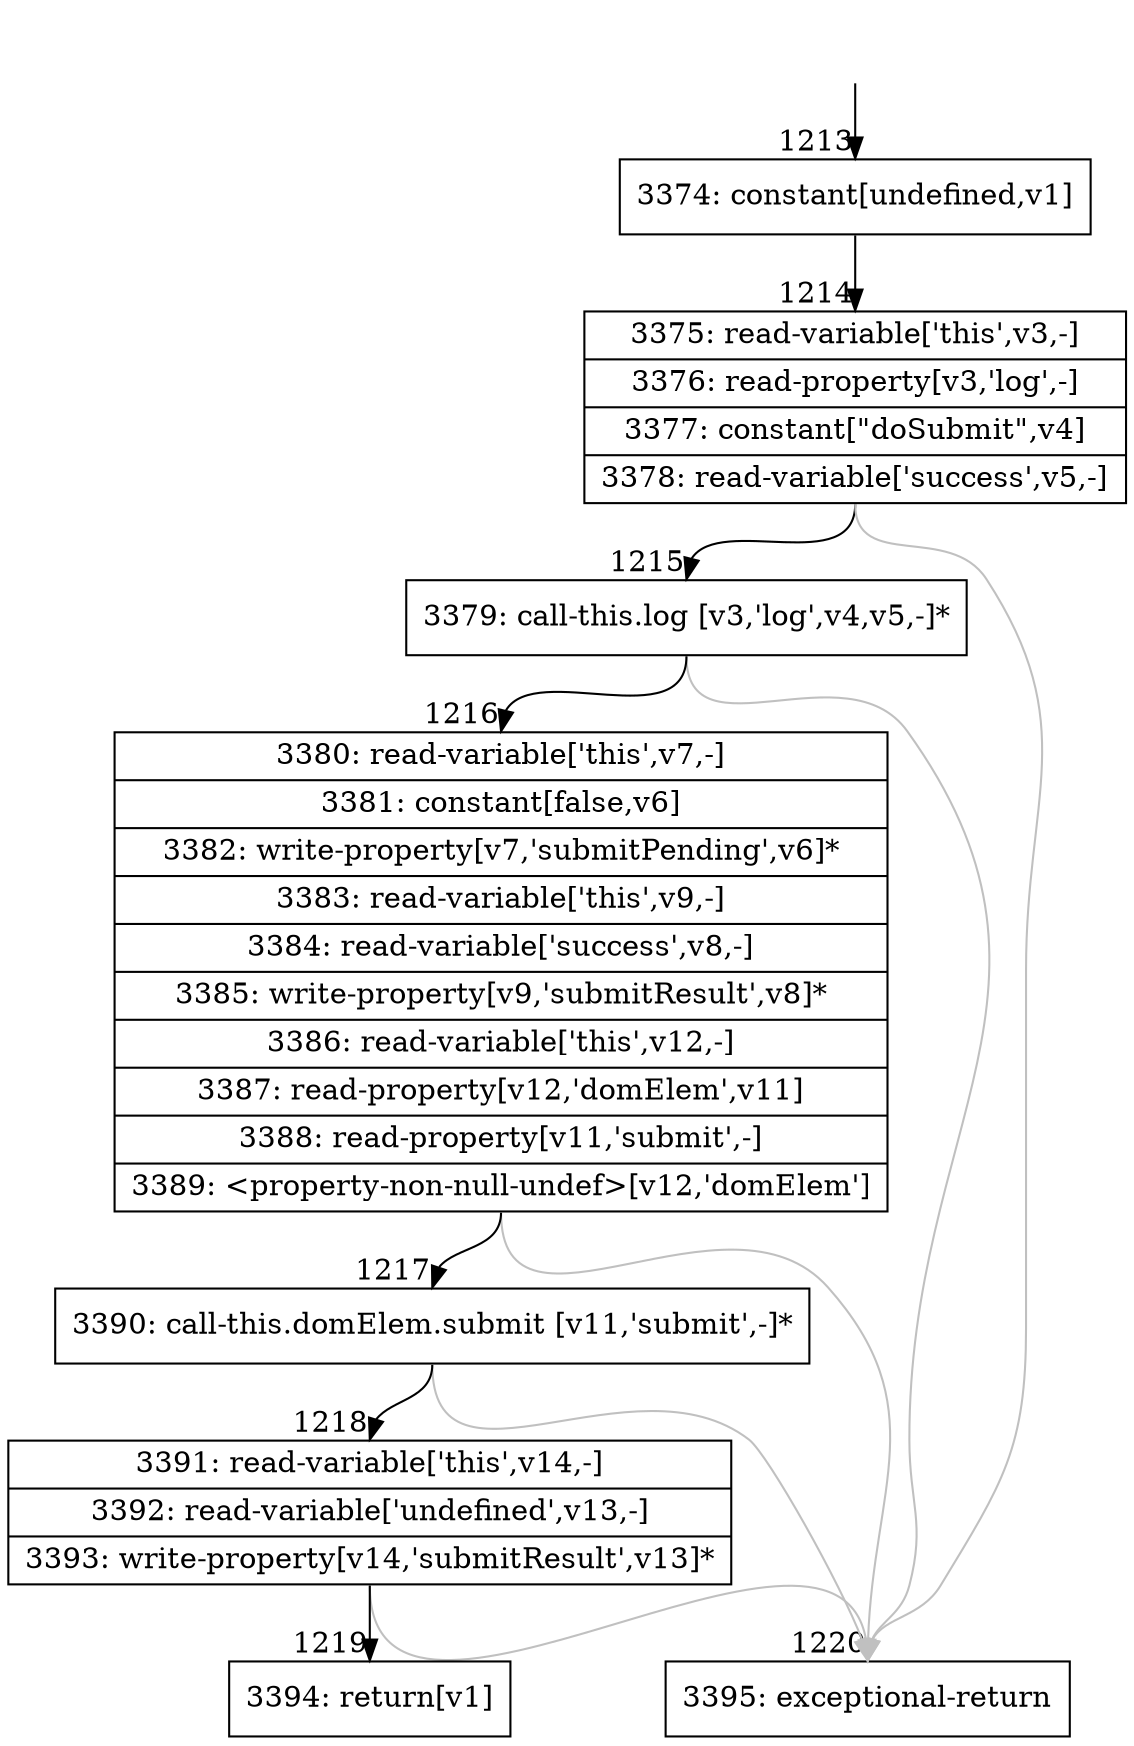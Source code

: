 digraph {
rankdir="TD"
BB_entry112[shape=none,label=""];
BB_entry112 -> BB1213 [tailport=s, headport=n, headlabel="    1213"]
BB1213 [shape=record label="{3374: constant[undefined,v1]}" ] 
BB1213 -> BB1214 [tailport=s, headport=n, headlabel="      1214"]
BB1214 [shape=record label="{3375: read-variable['this',v3,-]|3376: read-property[v3,'log',-]|3377: constant[\"doSubmit\",v4]|3378: read-variable['success',v5,-]}" ] 
BB1214 -> BB1215 [tailport=s, headport=n, headlabel="      1215"]
BB1214 -> BB1220 [tailport=s, headport=n, color=gray, headlabel="      1220"]
BB1215 [shape=record label="{3379: call-this.log [v3,'log',v4,v5,-]*}" ] 
BB1215 -> BB1216 [tailport=s, headport=n, headlabel="      1216"]
BB1215 -> BB1220 [tailport=s, headport=n, color=gray]
BB1216 [shape=record label="{3380: read-variable['this',v7,-]|3381: constant[false,v6]|3382: write-property[v7,'submitPending',v6]*|3383: read-variable['this',v9,-]|3384: read-variable['success',v8,-]|3385: write-property[v9,'submitResult',v8]*|3386: read-variable['this',v12,-]|3387: read-property[v12,'domElem',v11]|3388: read-property[v11,'submit',-]|3389: \<property-non-null-undef\>[v12,'domElem']}" ] 
BB1216 -> BB1217 [tailport=s, headport=n, headlabel="      1217"]
BB1216 -> BB1220 [tailport=s, headport=n, color=gray]
BB1217 [shape=record label="{3390: call-this.domElem.submit [v11,'submit',-]*}" ] 
BB1217 -> BB1218 [tailport=s, headport=n, headlabel="      1218"]
BB1217 -> BB1220 [tailport=s, headport=n, color=gray]
BB1218 [shape=record label="{3391: read-variable['this',v14,-]|3392: read-variable['undefined',v13,-]|3393: write-property[v14,'submitResult',v13]*}" ] 
BB1218 -> BB1219 [tailport=s, headport=n, headlabel="      1219"]
BB1218 -> BB1220 [tailport=s, headport=n, color=gray]
BB1219 [shape=record label="{3394: return[v1]}" ] 
BB1220 [shape=record label="{3395: exceptional-return}" ] 
//#$~ 1138
}
